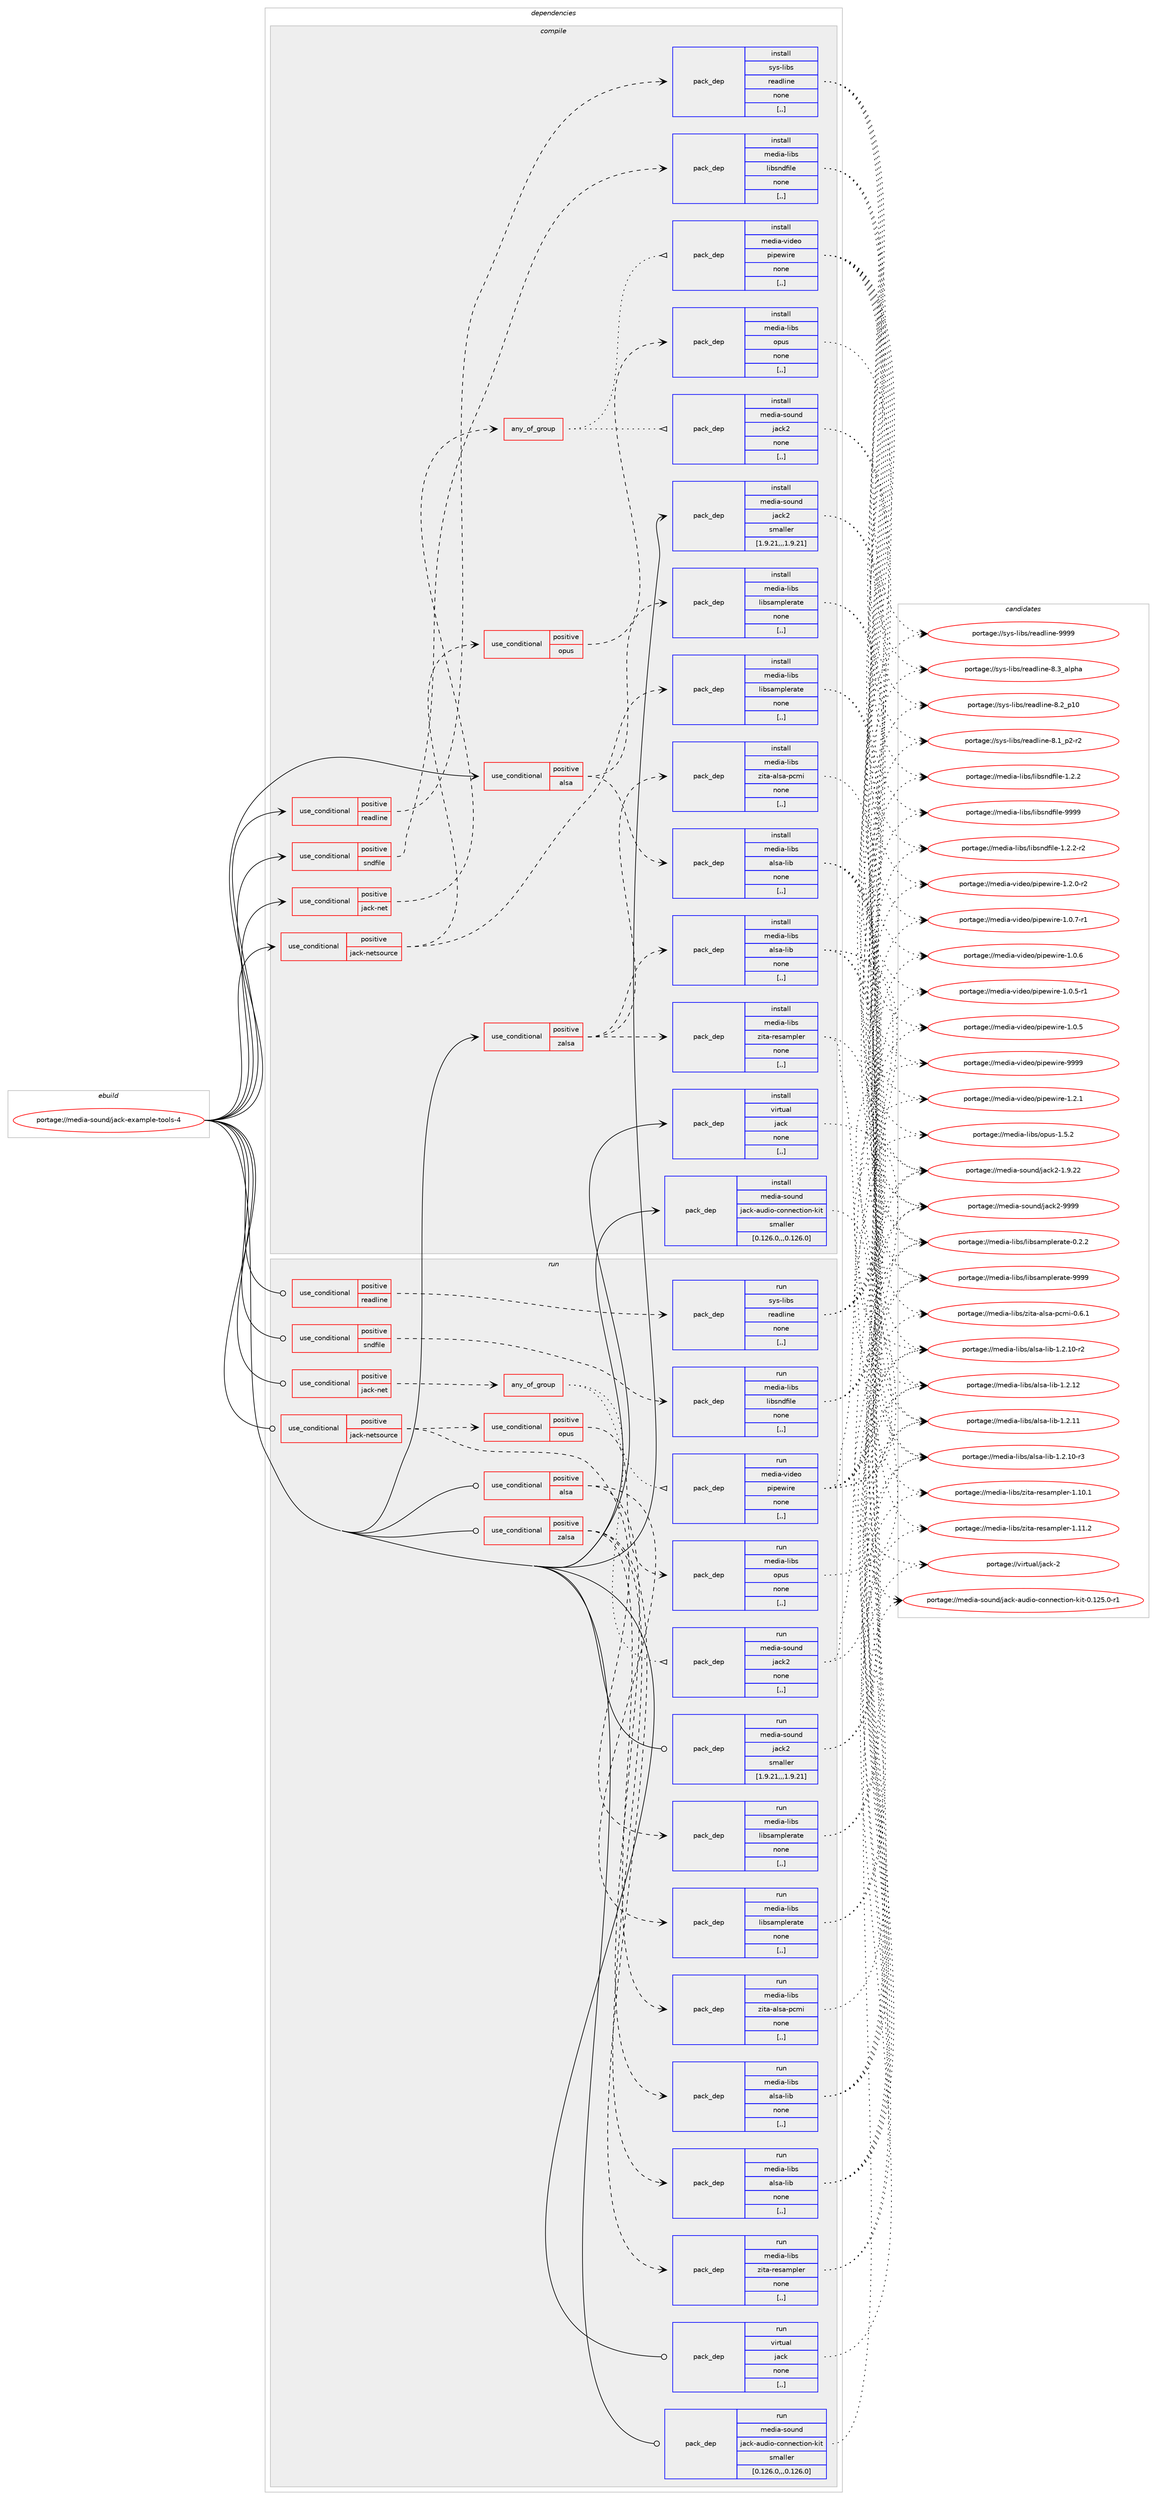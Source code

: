 digraph prolog {

# *************
# Graph options
# *************

newrank=true;
concentrate=true;
compound=true;
graph [rankdir=LR,fontname=Helvetica,fontsize=10,ranksep=1.5];#, ranksep=2.5, nodesep=0.2];
edge  [arrowhead=vee];
node  [fontname=Helvetica,fontsize=10];

# **********
# The ebuild
# **********

subgraph cluster_leftcol {
color=gray;
label=<<i>ebuild</i>>;
id [label="portage://media-sound/jack-example-tools-4", color=red, width=4, href="../media-sound/jack-example-tools-4.svg"];
}

# ****************
# The dependencies
# ****************

subgraph cluster_midcol {
color=gray;
label=<<i>dependencies</i>>;
subgraph cluster_compile {
fillcolor="#eeeeee";
style=filled;
label=<<i>compile</i>>;
subgraph cond79802 {
dependency315389 [label=<<TABLE BORDER="0" CELLBORDER="1" CELLSPACING="0" CELLPADDING="4"><TR><TD ROWSPAN="3" CELLPADDING="10">use_conditional</TD></TR><TR><TD>positive</TD></TR><TR><TD>alsa</TD></TR></TABLE>>, shape=none, color=red];
subgraph pack233146 {
dependency315390 [label=<<TABLE BORDER="0" CELLBORDER="1" CELLSPACING="0" CELLPADDING="4" WIDTH="220"><TR><TD ROWSPAN="6" CELLPADDING="30">pack_dep</TD></TR><TR><TD WIDTH="110">install</TD></TR><TR><TD>media-libs</TD></TR><TR><TD>alsa-lib</TD></TR><TR><TD>none</TD></TR><TR><TD>[,,]</TD></TR></TABLE>>, shape=none, color=blue];
}
dependency315389:e -> dependency315390:w [weight=20,style="dashed",arrowhead="vee"];
subgraph pack233147 {
dependency315391 [label=<<TABLE BORDER="0" CELLBORDER="1" CELLSPACING="0" CELLPADDING="4" WIDTH="220"><TR><TD ROWSPAN="6" CELLPADDING="30">pack_dep</TD></TR><TR><TD WIDTH="110">install</TD></TR><TR><TD>media-libs</TD></TR><TR><TD>libsamplerate</TD></TR><TR><TD>none</TD></TR><TR><TD>[,,]</TD></TR></TABLE>>, shape=none, color=blue];
}
dependency315389:e -> dependency315391:w [weight=20,style="dashed",arrowhead="vee"];
}
id:e -> dependency315389:w [weight=20,style="solid",arrowhead="vee"];
subgraph cond79803 {
dependency315392 [label=<<TABLE BORDER="0" CELLBORDER="1" CELLSPACING="0" CELLPADDING="4"><TR><TD ROWSPAN="3" CELLPADDING="10">use_conditional</TD></TR><TR><TD>positive</TD></TR><TR><TD>jack-net</TD></TR></TABLE>>, shape=none, color=red];
subgraph any2269 {
dependency315393 [label=<<TABLE BORDER="0" CELLBORDER="1" CELLSPACING="0" CELLPADDING="4"><TR><TD CELLPADDING="10">any_of_group</TD></TR></TABLE>>, shape=none, color=red];subgraph pack233148 {
dependency315394 [label=<<TABLE BORDER="0" CELLBORDER="1" CELLSPACING="0" CELLPADDING="4" WIDTH="220"><TR><TD ROWSPAN="6" CELLPADDING="30">pack_dep</TD></TR><TR><TD WIDTH="110">install</TD></TR><TR><TD>media-sound</TD></TR><TR><TD>jack2</TD></TR><TR><TD>none</TD></TR><TR><TD>[,,]</TD></TR></TABLE>>, shape=none, color=blue];
}
dependency315393:e -> dependency315394:w [weight=20,style="dotted",arrowhead="oinv"];
subgraph pack233149 {
dependency315395 [label=<<TABLE BORDER="0" CELLBORDER="1" CELLSPACING="0" CELLPADDING="4" WIDTH="220"><TR><TD ROWSPAN="6" CELLPADDING="30">pack_dep</TD></TR><TR><TD WIDTH="110">install</TD></TR><TR><TD>media-video</TD></TR><TR><TD>pipewire</TD></TR><TR><TD>none</TD></TR><TR><TD>[,,]</TD></TR></TABLE>>, shape=none, color=blue];
}
dependency315393:e -> dependency315395:w [weight=20,style="dotted",arrowhead="oinv"];
}
dependency315392:e -> dependency315393:w [weight=20,style="dashed",arrowhead="vee"];
}
id:e -> dependency315392:w [weight=20,style="solid",arrowhead="vee"];
subgraph cond79804 {
dependency315396 [label=<<TABLE BORDER="0" CELLBORDER="1" CELLSPACING="0" CELLPADDING="4"><TR><TD ROWSPAN="3" CELLPADDING="10">use_conditional</TD></TR><TR><TD>positive</TD></TR><TR><TD>jack-netsource</TD></TR></TABLE>>, shape=none, color=red];
subgraph pack233150 {
dependency315397 [label=<<TABLE BORDER="0" CELLBORDER="1" CELLSPACING="0" CELLPADDING="4" WIDTH="220"><TR><TD ROWSPAN="6" CELLPADDING="30">pack_dep</TD></TR><TR><TD WIDTH="110">install</TD></TR><TR><TD>media-libs</TD></TR><TR><TD>libsamplerate</TD></TR><TR><TD>none</TD></TR><TR><TD>[,,]</TD></TR></TABLE>>, shape=none, color=blue];
}
dependency315396:e -> dependency315397:w [weight=20,style="dashed",arrowhead="vee"];
subgraph cond79805 {
dependency315398 [label=<<TABLE BORDER="0" CELLBORDER="1" CELLSPACING="0" CELLPADDING="4"><TR><TD ROWSPAN="3" CELLPADDING="10">use_conditional</TD></TR><TR><TD>positive</TD></TR><TR><TD>opus</TD></TR></TABLE>>, shape=none, color=red];
subgraph pack233151 {
dependency315399 [label=<<TABLE BORDER="0" CELLBORDER="1" CELLSPACING="0" CELLPADDING="4" WIDTH="220"><TR><TD ROWSPAN="6" CELLPADDING="30">pack_dep</TD></TR><TR><TD WIDTH="110">install</TD></TR><TR><TD>media-libs</TD></TR><TR><TD>opus</TD></TR><TR><TD>none</TD></TR><TR><TD>[,,]</TD></TR></TABLE>>, shape=none, color=blue];
}
dependency315398:e -> dependency315399:w [weight=20,style="dashed",arrowhead="vee"];
}
dependency315396:e -> dependency315398:w [weight=20,style="dashed",arrowhead="vee"];
}
id:e -> dependency315396:w [weight=20,style="solid",arrowhead="vee"];
subgraph cond79806 {
dependency315400 [label=<<TABLE BORDER="0" CELLBORDER="1" CELLSPACING="0" CELLPADDING="4"><TR><TD ROWSPAN="3" CELLPADDING="10">use_conditional</TD></TR><TR><TD>positive</TD></TR><TR><TD>readline</TD></TR></TABLE>>, shape=none, color=red];
subgraph pack233152 {
dependency315401 [label=<<TABLE BORDER="0" CELLBORDER="1" CELLSPACING="0" CELLPADDING="4" WIDTH="220"><TR><TD ROWSPAN="6" CELLPADDING="30">pack_dep</TD></TR><TR><TD WIDTH="110">install</TD></TR><TR><TD>sys-libs</TD></TR><TR><TD>readline</TD></TR><TR><TD>none</TD></TR><TR><TD>[,,]</TD></TR></TABLE>>, shape=none, color=blue];
}
dependency315400:e -> dependency315401:w [weight=20,style="dashed",arrowhead="vee"];
}
id:e -> dependency315400:w [weight=20,style="solid",arrowhead="vee"];
subgraph cond79807 {
dependency315402 [label=<<TABLE BORDER="0" CELLBORDER="1" CELLSPACING="0" CELLPADDING="4"><TR><TD ROWSPAN="3" CELLPADDING="10">use_conditional</TD></TR><TR><TD>positive</TD></TR><TR><TD>sndfile</TD></TR></TABLE>>, shape=none, color=red];
subgraph pack233153 {
dependency315403 [label=<<TABLE BORDER="0" CELLBORDER="1" CELLSPACING="0" CELLPADDING="4" WIDTH="220"><TR><TD ROWSPAN="6" CELLPADDING="30">pack_dep</TD></TR><TR><TD WIDTH="110">install</TD></TR><TR><TD>media-libs</TD></TR><TR><TD>libsndfile</TD></TR><TR><TD>none</TD></TR><TR><TD>[,,]</TD></TR></TABLE>>, shape=none, color=blue];
}
dependency315402:e -> dependency315403:w [weight=20,style="dashed",arrowhead="vee"];
}
id:e -> dependency315402:w [weight=20,style="solid",arrowhead="vee"];
subgraph cond79808 {
dependency315404 [label=<<TABLE BORDER="0" CELLBORDER="1" CELLSPACING="0" CELLPADDING="4"><TR><TD ROWSPAN="3" CELLPADDING="10">use_conditional</TD></TR><TR><TD>positive</TD></TR><TR><TD>zalsa</TD></TR></TABLE>>, shape=none, color=red];
subgraph pack233154 {
dependency315405 [label=<<TABLE BORDER="0" CELLBORDER="1" CELLSPACING="0" CELLPADDING="4" WIDTH="220"><TR><TD ROWSPAN="6" CELLPADDING="30">pack_dep</TD></TR><TR><TD WIDTH="110">install</TD></TR><TR><TD>media-libs</TD></TR><TR><TD>alsa-lib</TD></TR><TR><TD>none</TD></TR><TR><TD>[,,]</TD></TR></TABLE>>, shape=none, color=blue];
}
dependency315404:e -> dependency315405:w [weight=20,style="dashed",arrowhead="vee"];
subgraph pack233155 {
dependency315406 [label=<<TABLE BORDER="0" CELLBORDER="1" CELLSPACING="0" CELLPADDING="4" WIDTH="220"><TR><TD ROWSPAN="6" CELLPADDING="30">pack_dep</TD></TR><TR><TD WIDTH="110">install</TD></TR><TR><TD>media-libs</TD></TR><TR><TD>zita-alsa-pcmi</TD></TR><TR><TD>none</TD></TR><TR><TD>[,,]</TD></TR></TABLE>>, shape=none, color=blue];
}
dependency315404:e -> dependency315406:w [weight=20,style="dashed",arrowhead="vee"];
subgraph pack233156 {
dependency315407 [label=<<TABLE BORDER="0" CELLBORDER="1" CELLSPACING="0" CELLPADDING="4" WIDTH="220"><TR><TD ROWSPAN="6" CELLPADDING="30">pack_dep</TD></TR><TR><TD WIDTH="110">install</TD></TR><TR><TD>media-libs</TD></TR><TR><TD>zita-resampler</TD></TR><TR><TD>none</TD></TR><TR><TD>[,,]</TD></TR></TABLE>>, shape=none, color=blue];
}
dependency315404:e -> dependency315407:w [weight=20,style="dashed",arrowhead="vee"];
}
id:e -> dependency315404:w [weight=20,style="solid",arrowhead="vee"];
subgraph pack233157 {
dependency315408 [label=<<TABLE BORDER="0" CELLBORDER="1" CELLSPACING="0" CELLPADDING="4" WIDTH="220"><TR><TD ROWSPAN="6" CELLPADDING="30">pack_dep</TD></TR><TR><TD WIDTH="110">install</TD></TR><TR><TD>virtual</TD></TR><TR><TD>jack</TD></TR><TR><TD>none</TD></TR><TR><TD>[,,]</TD></TR></TABLE>>, shape=none, color=blue];
}
id:e -> dependency315408:w [weight=20,style="solid",arrowhead="vee"];
subgraph pack233158 {
dependency315409 [label=<<TABLE BORDER="0" CELLBORDER="1" CELLSPACING="0" CELLPADDING="4" WIDTH="220"><TR><TD ROWSPAN="6" CELLPADDING="30">pack_dep</TD></TR><TR><TD WIDTH="110">install</TD></TR><TR><TD>media-sound</TD></TR><TR><TD>jack-audio-connection-kit</TD></TR><TR><TD>smaller</TD></TR><TR><TD>[0.126.0,,,0.126.0]</TD></TR></TABLE>>, shape=none, color=blue];
}
id:e -> dependency315409:w [weight=20,style="solid",arrowhead="vee"];
subgraph pack233159 {
dependency315410 [label=<<TABLE BORDER="0" CELLBORDER="1" CELLSPACING="0" CELLPADDING="4" WIDTH="220"><TR><TD ROWSPAN="6" CELLPADDING="30">pack_dep</TD></TR><TR><TD WIDTH="110">install</TD></TR><TR><TD>media-sound</TD></TR><TR><TD>jack2</TD></TR><TR><TD>smaller</TD></TR><TR><TD>[1.9.21,,,1.9.21]</TD></TR></TABLE>>, shape=none, color=blue];
}
id:e -> dependency315410:w [weight=20,style="solid",arrowhead="vee"];
}
subgraph cluster_compileandrun {
fillcolor="#eeeeee";
style=filled;
label=<<i>compile and run</i>>;
}
subgraph cluster_run {
fillcolor="#eeeeee";
style=filled;
label=<<i>run</i>>;
subgraph cond79809 {
dependency315411 [label=<<TABLE BORDER="0" CELLBORDER="1" CELLSPACING="0" CELLPADDING="4"><TR><TD ROWSPAN="3" CELLPADDING="10">use_conditional</TD></TR><TR><TD>positive</TD></TR><TR><TD>alsa</TD></TR></TABLE>>, shape=none, color=red];
subgraph pack233160 {
dependency315412 [label=<<TABLE BORDER="0" CELLBORDER="1" CELLSPACING="0" CELLPADDING="4" WIDTH="220"><TR><TD ROWSPAN="6" CELLPADDING="30">pack_dep</TD></TR><TR><TD WIDTH="110">run</TD></TR><TR><TD>media-libs</TD></TR><TR><TD>alsa-lib</TD></TR><TR><TD>none</TD></TR><TR><TD>[,,]</TD></TR></TABLE>>, shape=none, color=blue];
}
dependency315411:e -> dependency315412:w [weight=20,style="dashed",arrowhead="vee"];
subgraph pack233161 {
dependency315413 [label=<<TABLE BORDER="0" CELLBORDER="1" CELLSPACING="0" CELLPADDING="4" WIDTH="220"><TR><TD ROWSPAN="6" CELLPADDING="30">pack_dep</TD></TR><TR><TD WIDTH="110">run</TD></TR><TR><TD>media-libs</TD></TR><TR><TD>libsamplerate</TD></TR><TR><TD>none</TD></TR><TR><TD>[,,]</TD></TR></TABLE>>, shape=none, color=blue];
}
dependency315411:e -> dependency315413:w [weight=20,style="dashed",arrowhead="vee"];
}
id:e -> dependency315411:w [weight=20,style="solid",arrowhead="odot"];
subgraph cond79810 {
dependency315414 [label=<<TABLE BORDER="0" CELLBORDER="1" CELLSPACING="0" CELLPADDING="4"><TR><TD ROWSPAN="3" CELLPADDING="10">use_conditional</TD></TR><TR><TD>positive</TD></TR><TR><TD>jack-net</TD></TR></TABLE>>, shape=none, color=red];
subgraph any2270 {
dependency315415 [label=<<TABLE BORDER="0" CELLBORDER="1" CELLSPACING="0" CELLPADDING="4"><TR><TD CELLPADDING="10">any_of_group</TD></TR></TABLE>>, shape=none, color=red];subgraph pack233162 {
dependency315416 [label=<<TABLE BORDER="0" CELLBORDER="1" CELLSPACING="0" CELLPADDING="4" WIDTH="220"><TR><TD ROWSPAN="6" CELLPADDING="30">pack_dep</TD></TR><TR><TD WIDTH="110">run</TD></TR><TR><TD>media-sound</TD></TR><TR><TD>jack2</TD></TR><TR><TD>none</TD></TR><TR><TD>[,,]</TD></TR></TABLE>>, shape=none, color=blue];
}
dependency315415:e -> dependency315416:w [weight=20,style="dotted",arrowhead="oinv"];
subgraph pack233163 {
dependency315417 [label=<<TABLE BORDER="0" CELLBORDER="1" CELLSPACING="0" CELLPADDING="4" WIDTH="220"><TR><TD ROWSPAN="6" CELLPADDING="30">pack_dep</TD></TR><TR><TD WIDTH="110">run</TD></TR><TR><TD>media-video</TD></TR><TR><TD>pipewire</TD></TR><TR><TD>none</TD></TR><TR><TD>[,,]</TD></TR></TABLE>>, shape=none, color=blue];
}
dependency315415:e -> dependency315417:w [weight=20,style="dotted",arrowhead="oinv"];
}
dependency315414:e -> dependency315415:w [weight=20,style="dashed",arrowhead="vee"];
}
id:e -> dependency315414:w [weight=20,style="solid",arrowhead="odot"];
subgraph cond79811 {
dependency315418 [label=<<TABLE BORDER="0" CELLBORDER="1" CELLSPACING="0" CELLPADDING="4"><TR><TD ROWSPAN="3" CELLPADDING="10">use_conditional</TD></TR><TR><TD>positive</TD></TR><TR><TD>jack-netsource</TD></TR></TABLE>>, shape=none, color=red];
subgraph pack233164 {
dependency315419 [label=<<TABLE BORDER="0" CELLBORDER="1" CELLSPACING="0" CELLPADDING="4" WIDTH="220"><TR><TD ROWSPAN="6" CELLPADDING="30">pack_dep</TD></TR><TR><TD WIDTH="110">run</TD></TR><TR><TD>media-libs</TD></TR><TR><TD>libsamplerate</TD></TR><TR><TD>none</TD></TR><TR><TD>[,,]</TD></TR></TABLE>>, shape=none, color=blue];
}
dependency315418:e -> dependency315419:w [weight=20,style="dashed",arrowhead="vee"];
subgraph cond79812 {
dependency315420 [label=<<TABLE BORDER="0" CELLBORDER="1" CELLSPACING="0" CELLPADDING="4"><TR><TD ROWSPAN="3" CELLPADDING="10">use_conditional</TD></TR><TR><TD>positive</TD></TR><TR><TD>opus</TD></TR></TABLE>>, shape=none, color=red];
subgraph pack233165 {
dependency315421 [label=<<TABLE BORDER="0" CELLBORDER="1" CELLSPACING="0" CELLPADDING="4" WIDTH="220"><TR><TD ROWSPAN="6" CELLPADDING="30">pack_dep</TD></TR><TR><TD WIDTH="110">run</TD></TR><TR><TD>media-libs</TD></TR><TR><TD>opus</TD></TR><TR><TD>none</TD></TR><TR><TD>[,,]</TD></TR></TABLE>>, shape=none, color=blue];
}
dependency315420:e -> dependency315421:w [weight=20,style="dashed",arrowhead="vee"];
}
dependency315418:e -> dependency315420:w [weight=20,style="dashed",arrowhead="vee"];
}
id:e -> dependency315418:w [weight=20,style="solid",arrowhead="odot"];
subgraph cond79813 {
dependency315422 [label=<<TABLE BORDER="0" CELLBORDER="1" CELLSPACING="0" CELLPADDING="4"><TR><TD ROWSPAN="3" CELLPADDING="10">use_conditional</TD></TR><TR><TD>positive</TD></TR><TR><TD>readline</TD></TR></TABLE>>, shape=none, color=red];
subgraph pack233166 {
dependency315423 [label=<<TABLE BORDER="0" CELLBORDER="1" CELLSPACING="0" CELLPADDING="4" WIDTH="220"><TR><TD ROWSPAN="6" CELLPADDING="30">pack_dep</TD></TR><TR><TD WIDTH="110">run</TD></TR><TR><TD>sys-libs</TD></TR><TR><TD>readline</TD></TR><TR><TD>none</TD></TR><TR><TD>[,,]</TD></TR></TABLE>>, shape=none, color=blue];
}
dependency315422:e -> dependency315423:w [weight=20,style="dashed",arrowhead="vee"];
}
id:e -> dependency315422:w [weight=20,style="solid",arrowhead="odot"];
subgraph cond79814 {
dependency315424 [label=<<TABLE BORDER="0" CELLBORDER="1" CELLSPACING="0" CELLPADDING="4"><TR><TD ROWSPAN="3" CELLPADDING="10">use_conditional</TD></TR><TR><TD>positive</TD></TR><TR><TD>sndfile</TD></TR></TABLE>>, shape=none, color=red];
subgraph pack233167 {
dependency315425 [label=<<TABLE BORDER="0" CELLBORDER="1" CELLSPACING="0" CELLPADDING="4" WIDTH="220"><TR><TD ROWSPAN="6" CELLPADDING="30">pack_dep</TD></TR><TR><TD WIDTH="110">run</TD></TR><TR><TD>media-libs</TD></TR><TR><TD>libsndfile</TD></TR><TR><TD>none</TD></TR><TR><TD>[,,]</TD></TR></TABLE>>, shape=none, color=blue];
}
dependency315424:e -> dependency315425:w [weight=20,style="dashed",arrowhead="vee"];
}
id:e -> dependency315424:w [weight=20,style="solid",arrowhead="odot"];
subgraph cond79815 {
dependency315426 [label=<<TABLE BORDER="0" CELLBORDER="1" CELLSPACING="0" CELLPADDING="4"><TR><TD ROWSPAN="3" CELLPADDING="10">use_conditional</TD></TR><TR><TD>positive</TD></TR><TR><TD>zalsa</TD></TR></TABLE>>, shape=none, color=red];
subgraph pack233168 {
dependency315427 [label=<<TABLE BORDER="0" CELLBORDER="1" CELLSPACING="0" CELLPADDING="4" WIDTH="220"><TR><TD ROWSPAN="6" CELLPADDING="30">pack_dep</TD></TR><TR><TD WIDTH="110">run</TD></TR><TR><TD>media-libs</TD></TR><TR><TD>alsa-lib</TD></TR><TR><TD>none</TD></TR><TR><TD>[,,]</TD></TR></TABLE>>, shape=none, color=blue];
}
dependency315426:e -> dependency315427:w [weight=20,style="dashed",arrowhead="vee"];
subgraph pack233169 {
dependency315428 [label=<<TABLE BORDER="0" CELLBORDER="1" CELLSPACING="0" CELLPADDING="4" WIDTH="220"><TR><TD ROWSPAN="6" CELLPADDING="30">pack_dep</TD></TR><TR><TD WIDTH="110">run</TD></TR><TR><TD>media-libs</TD></TR><TR><TD>zita-alsa-pcmi</TD></TR><TR><TD>none</TD></TR><TR><TD>[,,]</TD></TR></TABLE>>, shape=none, color=blue];
}
dependency315426:e -> dependency315428:w [weight=20,style="dashed",arrowhead="vee"];
subgraph pack233170 {
dependency315429 [label=<<TABLE BORDER="0" CELLBORDER="1" CELLSPACING="0" CELLPADDING="4" WIDTH="220"><TR><TD ROWSPAN="6" CELLPADDING="30">pack_dep</TD></TR><TR><TD WIDTH="110">run</TD></TR><TR><TD>media-libs</TD></TR><TR><TD>zita-resampler</TD></TR><TR><TD>none</TD></TR><TR><TD>[,,]</TD></TR></TABLE>>, shape=none, color=blue];
}
dependency315426:e -> dependency315429:w [weight=20,style="dashed",arrowhead="vee"];
}
id:e -> dependency315426:w [weight=20,style="solid",arrowhead="odot"];
subgraph pack233171 {
dependency315430 [label=<<TABLE BORDER="0" CELLBORDER="1" CELLSPACING="0" CELLPADDING="4" WIDTH="220"><TR><TD ROWSPAN="6" CELLPADDING="30">pack_dep</TD></TR><TR><TD WIDTH="110">run</TD></TR><TR><TD>virtual</TD></TR><TR><TD>jack</TD></TR><TR><TD>none</TD></TR><TR><TD>[,,]</TD></TR></TABLE>>, shape=none, color=blue];
}
id:e -> dependency315430:w [weight=20,style="solid",arrowhead="odot"];
subgraph pack233172 {
dependency315431 [label=<<TABLE BORDER="0" CELLBORDER="1" CELLSPACING="0" CELLPADDING="4" WIDTH="220"><TR><TD ROWSPAN="6" CELLPADDING="30">pack_dep</TD></TR><TR><TD WIDTH="110">run</TD></TR><TR><TD>media-sound</TD></TR><TR><TD>jack-audio-connection-kit</TD></TR><TR><TD>smaller</TD></TR><TR><TD>[0.126.0,,,0.126.0]</TD></TR></TABLE>>, shape=none, color=blue];
}
id:e -> dependency315431:w [weight=20,style="solid",arrowhead="odot"];
subgraph pack233173 {
dependency315432 [label=<<TABLE BORDER="0" CELLBORDER="1" CELLSPACING="0" CELLPADDING="4" WIDTH="220"><TR><TD ROWSPAN="6" CELLPADDING="30">pack_dep</TD></TR><TR><TD WIDTH="110">run</TD></TR><TR><TD>media-sound</TD></TR><TR><TD>jack2</TD></TR><TR><TD>smaller</TD></TR><TR><TD>[1.9.21,,,1.9.21]</TD></TR></TABLE>>, shape=none, color=blue];
}
id:e -> dependency315432:w [weight=20,style="solid",arrowhead="odot"];
}
}

# **************
# The candidates
# **************

subgraph cluster_choices {
rank=same;
color=gray;
label=<<i>candidates</i>>;

subgraph choice233146 {
color=black;
nodesep=1;
choice109101100105974510810598115479710811597451081059845494650464950 [label="portage://media-libs/alsa-lib-1.2.12", color=red, width=4,href="../media-libs/alsa-lib-1.2.12.svg"];
choice109101100105974510810598115479710811597451081059845494650464949 [label="portage://media-libs/alsa-lib-1.2.11", color=red, width=4,href="../media-libs/alsa-lib-1.2.11.svg"];
choice1091011001059745108105981154797108115974510810598454946504649484511451 [label="portage://media-libs/alsa-lib-1.2.10-r3", color=red, width=4,href="../media-libs/alsa-lib-1.2.10-r3.svg"];
choice1091011001059745108105981154797108115974510810598454946504649484511450 [label="portage://media-libs/alsa-lib-1.2.10-r2", color=red, width=4,href="../media-libs/alsa-lib-1.2.10-r2.svg"];
dependency315390:e -> choice109101100105974510810598115479710811597451081059845494650464950:w [style=dotted,weight="100"];
dependency315390:e -> choice109101100105974510810598115479710811597451081059845494650464949:w [style=dotted,weight="100"];
dependency315390:e -> choice1091011001059745108105981154797108115974510810598454946504649484511451:w [style=dotted,weight="100"];
dependency315390:e -> choice1091011001059745108105981154797108115974510810598454946504649484511450:w [style=dotted,weight="100"];
}
subgraph choice233147 {
color=black;
nodesep=1;
choice109101100105974510810598115471081059811597109112108101114971161014557575757 [label="portage://media-libs/libsamplerate-9999", color=red, width=4,href="../media-libs/libsamplerate-9999.svg"];
choice10910110010597451081059811547108105981159710911210810111497116101454846504650 [label="portage://media-libs/libsamplerate-0.2.2", color=red, width=4,href="../media-libs/libsamplerate-0.2.2.svg"];
dependency315391:e -> choice109101100105974510810598115471081059811597109112108101114971161014557575757:w [style=dotted,weight="100"];
dependency315391:e -> choice10910110010597451081059811547108105981159710911210810111497116101454846504650:w [style=dotted,weight="100"];
}
subgraph choice233148 {
color=black;
nodesep=1;
choice1091011001059745115111117110100471069799107504557575757 [label="portage://media-sound/jack2-9999", color=red, width=4,href="../media-sound/jack2-9999.svg"];
choice10910110010597451151111171101004710697991075045494657465050 [label="portage://media-sound/jack2-1.9.22", color=red, width=4,href="../media-sound/jack2-1.9.22.svg"];
dependency315394:e -> choice1091011001059745115111117110100471069799107504557575757:w [style=dotted,weight="100"];
dependency315394:e -> choice10910110010597451151111171101004710697991075045494657465050:w [style=dotted,weight="100"];
}
subgraph choice233149 {
color=black;
nodesep=1;
choice1091011001059745118105100101111471121051121011191051141014557575757 [label="portage://media-video/pipewire-9999", color=red, width=4,href="../media-video/pipewire-9999.svg"];
choice109101100105974511810510010111147112105112101119105114101454946504649 [label="portage://media-video/pipewire-1.2.1", color=red, width=4,href="../media-video/pipewire-1.2.1.svg"];
choice1091011001059745118105100101111471121051121011191051141014549465046484511450 [label="portage://media-video/pipewire-1.2.0-r2", color=red, width=4,href="../media-video/pipewire-1.2.0-r2.svg"];
choice1091011001059745118105100101111471121051121011191051141014549464846554511449 [label="portage://media-video/pipewire-1.0.7-r1", color=red, width=4,href="../media-video/pipewire-1.0.7-r1.svg"];
choice109101100105974511810510010111147112105112101119105114101454946484654 [label="portage://media-video/pipewire-1.0.6", color=red, width=4,href="../media-video/pipewire-1.0.6.svg"];
choice1091011001059745118105100101111471121051121011191051141014549464846534511449 [label="portage://media-video/pipewire-1.0.5-r1", color=red, width=4,href="../media-video/pipewire-1.0.5-r1.svg"];
choice109101100105974511810510010111147112105112101119105114101454946484653 [label="portage://media-video/pipewire-1.0.5", color=red, width=4,href="../media-video/pipewire-1.0.5.svg"];
dependency315395:e -> choice1091011001059745118105100101111471121051121011191051141014557575757:w [style=dotted,weight="100"];
dependency315395:e -> choice109101100105974511810510010111147112105112101119105114101454946504649:w [style=dotted,weight="100"];
dependency315395:e -> choice1091011001059745118105100101111471121051121011191051141014549465046484511450:w [style=dotted,weight="100"];
dependency315395:e -> choice1091011001059745118105100101111471121051121011191051141014549464846554511449:w [style=dotted,weight="100"];
dependency315395:e -> choice109101100105974511810510010111147112105112101119105114101454946484654:w [style=dotted,weight="100"];
dependency315395:e -> choice1091011001059745118105100101111471121051121011191051141014549464846534511449:w [style=dotted,weight="100"];
dependency315395:e -> choice109101100105974511810510010111147112105112101119105114101454946484653:w [style=dotted,weight="100"];
}
subgraph choice233150 {
color=black;
nodesep=1;
choice109101100105974510810598115471081059811597109112108101114971161014557575757 [label="portage://media-libs/libsamplerate-9999", color=red, width=4,href="../media-libs/libsamplerate-9999.svg"];
choice10910110010597451081059811547108105981159710911210810111497116101454846504650 [label="portage://media-libs/libsamplerate-0.2.2", color=red, width=4,href="../media-libs/libsamplerate-0.2.2.svg"];
dependency315397:e -> choice109101100105974510810598115471081059811597109112108101114971161014557575757:w [style=dotted,weight="100"];
dependency315397:e -> choice10910110010597451081059811547108105981159710911210810111497116101454846504650:w [style=dotted,weight="100"];
}
subgraph choice233151 {
color=black;
nodesep=1;
choice10910110010597451081059811547111112117115454946534650 [label="portage://media-libs/opus-1.5.2", color=red, width=4,href="../media-libs/opus-1.5.2.svg"];
dependency315399:e -> choice10910110010597451081059811547111112117115454946534650:w [style=dotted,weight="100"];
}
subgraph choice233152 {
color=black;
nodesep=1;
choice115121115451081059811547114101971001081051101014557575757 [label="portage://sys-libs/readline-9999", color=red, width=4,href="../sys-libs/readline-9999.svg"];
choice1151211154510810598115471141019710010810511010145564651959710811210497 [label="portage://sys-libs/readline-8.3_alpha", color=red, width=4,href="../sys-libs/readline-8.3_alpha.svg"];
choice1151211154510810598115471141019710010810511010145564650951124948 [label="portage://sys-libs/readline-8.2_p10", color=red, width=4,href="../sys-libs/readline-8.2_p10.svg"];
choice115121115451081059811547114101971001081051101014556464995112504511450 [label="portage://sys-libs/readline-8.1_p2-r2", color=red, width=4,href="../sys-libs/readline-8.1_p2-r2.svg"];
dependency315401:e -> choice115121115451081059811547114101971001081051101014557575757:w [style=dotted,weight="100"];
dependency315401:e -> choice1151211154510810598115471141019710010810511010145564651959710811210497:w [style=dotted,weight="100"];
dependency315401:e -> choice1151211154510810598115471141019710010810511010145564650951124948:w [style=dotted,weight="100"];
dependency315401:e -> choice115121115451081059811547114101971001081051101014556464995112504511450:w [style=dotted,weight="100"];
}
subgraph choice233153 {
color=black;
nodesep=1;
choice10910110010597451081059811547108105981151101001021051081014557575757 [label="portage://media-libs/libsndfile-9999", color=red, width=4,href="../media-libs/libsndfile-9999.svg"];
choice10910110010597451081059811547108105981151101001021051081014549465046504511450 [label="portage://media-libs/libsndfile-1.2.2-r2", color=red, width=4,href="../media-libs/libsndfile-1.2.2-r2.svg"];
choice1091011001059745108105981154710810598115110100102105108101454946504650 [label="portage://media-libs/libsndfile-1.2.2", color=red, width=4,href="../media-libs/libsndfile-1.2.2.svg"];
dependency315403:e -> choice10910110010597451081059811547108105981151101001021051081014557575757:w [style=dotted,weight="100"];
dependency315403:e -> choice10910110010597451081059811547108105981151101001021051081014549465046504511450:w [style=dotted,weight="100"];
dependency315403:e -> choice1091011001059745108105981154710810598115110100102105108101454946504650:w [style=dotted,weight="100"];
}
subgraph choice233154 {
color=black;
nodesep=1;
choice109101100105974510810598115479710811597451081059845494650464950 [label="portage://media-libs/alsa-lib-1.2.12", color=red, width=4,href="../media-libs/alsa-lib-1.2.12.svg"];
choice109101100105974510810598115479710811597451081059845494650464949 [label="portage://media-libs/alsa-lib-1.2.11", color=red, width=4,href="../media-libs/alsa-lib-1.2.11.svg"];
choice1091011001059745108105981154797108115974510810598454946504649484511451 [label="portage://media-libs/alsa-lib-1.2.10-r3", color=red, width=4,href="../media-libs/alsa-lib-1.2.10-r3.svg"];
choice1091011001059745108105981154797108115974510810598454946504649484511450 [label="portage://media-libs/alsa-lib-1.2.10-r2", color=red, width=4,href="../media-libs/alsa-lib-1.2.10-r2.svg"];
dependency315405:e -> choice109101100105974510810598115479710811597451081059845494650464950:w [style=dotted,weight="100"];
dependency315405:e -> choice109101100105974510810598115479710811597451081059845494650464949:w [style=dotted,weight="100"];
dependency315405:e -> choice1091011001059745108105981154797108115974510810598454946504649484511451:w [style=dotted,weight="100"];
dependency315405:e -> choice1091011001059745108105981154797108115974510810598454946504649484511450:w [style=dotted,weight="100"];
}
subgraph choice233155 {
color=black;
nodesep=1;
choice10910110010597451081059811547122105116974597108115974511299109105454846544649 [label="portage://media-libs/zita-alsa-pcmi-0.6.1", color=red, width=4,href="../media-libs/zita-alsa-pcmi-0.6.1.svg"];
dependency315406:e -> choice10910110010597451081059811547122105116974597108115974511299109105454846544649:w [style=dotted,weight="100"];
}
subgraph choice233156 {
color=black;
nodesep=1;
choice1091011001059745108105981154712210511697451141011159710911210810111445494649494650 [label="portage://media-libs/zita-resampler-1.11.2", color=red, width=4,href="../media-libs/zita-resampler-1.11.2.svg"];
choice1091011001059745108105981154712210511697451141011159710911210810111445494649484649 [label="portage://media-libs/zita-resampler-1.10.1", color=red, width=4,href="../media-libs/zita-resampler-1.10.1.svg"];
dependency315407:e -> choice1091011001059745108105981154712210511697451141011159710911210810111445494649494650:w [style=dotted,weight="100"];
dependency315407:e -> choice1091011001059745108105981154712210511697451141011159710911210810111445494649484649:w [style=dotted,weight="100"];
}
subgraph choice233157 {
color=black;
nodesep=1;
choice118105114116117971084710697991074550 [label="portage://virtual/jack-2", color=red, width=4,href="../virtual/jack-2.svg"];
dependency315408:e -> choice118105114116117971084710697991074550:w [style=dotted,weight="100"];
}
subgraph choice233158 {
color=black;
nodesep=1;
choice109101100105974511511111711010047106979910745971171001051114599111110110101991161051111104510710511645484649505346484511449 [label="portage://media-sound/jack-audio-connection-kit-0.125.0-r1", color=red, width=4,href="../media-sound/jack-audio-connection-kit-0.125.0-r1.svg"];
dependency315409:e -> choice109101100105974511511111711010047106979910745971171001051114599111110110101991161051111104510710511645484649505346484511449:w [style=dotted,weight="100"];
}
subgraph choice233159 {
color=black;
nodesep=1;
choice1091011001059745115111117110100471069799107504557575757 [label="portage://media-sound/jack2-9999", color=red, width=4,href="../media-sound/jack2-9999.svg"];
choice10910110010597451151111171101004710697991075045494657465050 [label="portage://media-sound/jack2-1.9.22", color=red, width=4,href="../media-sound/jack2-1.9.22.svg"];
dependency315410:e -> choice1091011001059745115111117110100471069799107504557575757:w [style=dotted,weight="100"];
dependency315410:e -> choice10910110010597451151111171101004710697991075045494657465050:w [style=dotted,weight="100"];
}
subgraph choice233160 {
color=black;
nodesep=1;
choice109101100105974510810598115479710811597451081059845494650464950 [label="portage://media-libs/alsa-lib-1.2.12", color=red, width=4,href="../media-libs/alsa-lib-1.2.12.svg"];
choice109101100105974510810598115479710811597451081059845494650464949 [label="portage://media-libs/alsa-lib-1.2.11", color=red, width=4,href="../media-libs/alsa-lib-1.2.11.svg"];
choice1091011001059745108105981154797108115974510810598454946504649484511451 [label="portage://media-libs/alsa-lib-1.2.10-r3", color=red, width=4,href="../media-libs/alsa-lib-1.2.10-r3.svg"];
choice1091011001059745108105981154797108115974510810598454946504649484511450 [label="portage://media-libs/alsa-lib-1.2.10-r2", color=red, width=4,href="../media-libs/alsa-lib-1.2.10-r2.svg"];
dependency315412:e -> choice109101100105974510810598115479710811597451081059845494650464950:w [style=dotted,weight="100"];
dependency315412:e -> choice109101100105974510810598115479710811597451081059845494650464949:w [style=dotted,weight="100"];
dependency315412:e -> choice1091011001059745108105981154797108115974510810598454946504649484511451:w [style=dotted,weight="100"];
dependency315412:e -> choice1091011001059745108105981154797108115974510810598454946504649484511450:w [style=dotted,weight="100"];
}
subgraph choice233161 {
color=black;
nodesep=1;
choice109101100105974510810598115471081059811597109112108101114971161014557575757 [label="portage://media-libs/libsamplerate-9999", color=red, width=4,href="../media-libs/libsamplerate-9999.svg"];
choice10910110010597451081059811547108105981159710911210810111497116101454846504650 [label="portage://media-libs/libsamplerate-0.2.2", color=red, width=4,href="../media-libs/libsamplerate-0.2.2.svg"];
dependency315413:e -> choice109101100105974510810598115471081059811597109112108101114971161014557575757:w [style=dotted,weight="100"];
dependency315413:e -> choice10910110010597451081059811547108105981159710911210810111497116101454846504650:w [style=dotted,weight="100"];
}
subgraph choice233162 {
color=black;
nodesep=1;
choice1091011001059745115111117110100471069799107504557575757 [label="portage://media-sound/jack2-9999", color=red, width=4,href="../media-sound/jack2-9999.svg"];
choice10910110010597451151111171101004710697991075045494657465050 [label="portage://media-sound/jack2-1.9.22", color=red, width=4,href="../media-sound/jack2-1.9.22.svg"];
dependency315416:e -> choice1091011001059745115111117110100471069799107504557575757:w [style=dotted,weight="100"];
dependency315416:e -> choice10910110010597451151111171101004710697991075045494657465050:w [style=dotted,weight="100"];
}
subgraph choice233163 {
color=black;
nodesep=1;
choice1091011001059745118105100101111471121051121011191051141014557575757 [label="portage://media-video/pipewire-9999", color=red, width=4,href="../media-video/pipewire-9999.svg"];
choice109101100105974511810510010111147112105112101119105114101454946504649 [label="portage://media-video/pipewire-1.2.1", color=red, width=4,href="../media-video/pipewire-1.2.1.svg"];
choice1091011001059745118105100101111471121051121011191051141014549465046484511450 [label="portage://media-video/pipewire-1.2.0-r2", color=red, width=4,href="../media-video/pipewire-1.2.0-r2.svg"];
choice1091011001059745118105100101111471121051121011191051141014549464846554511449 [label="portage://media-video/pipewire-1.0.7-r1", color=red, width=4,href="../media-video/pipewire-1.0.7-r1.svg"];
choice109101100105974511810510010111147112105112101119105114101454946484654 [label="portage://media-video/pipewire-1.0.6", color=red, width=4,href="../media-video/pipewire-1.0.6.svg"];
choice1091011001059745118105100101111471121051121011191051141014549464846534511449 [label="portage://media-video/pipewire-1.0.5-r1", color=red, width=4,href="../media-video/pipewire-1.0.5-r1.svg"];
choice109101100105974511810510010111147112105112101119105114101454946484653 [label="portage://media-video/pipewire-1.0.5", color=red, width=4,href="../media-video/pipewire-1.0.5.svg"];
dependency315417:e -> choice1091011001059745118105100101111471121051121011191051141014557575757:w [style=dotted,weight="100"];
dependency315417:e -> choice109101100105974511810510010111147112105112101119105114101454946504649:w [style=dotted,weight="100"];
dependency315417:e -> choice1091011001059745118105100101111471121051121011191051141014549465046484511450:w [style=dotted,weight="100"];
dependency315417:e -> choice1091011001059745118105100101111471121051121011191051141014549464846554511449:w [style=dotted,weight="100"];
dependency315417:e -> choice109101100105974511810510010111147112105112101119105114101454946484654:w [style=dotted,weight="100"];
dependency315417:e -> choice1091011001059745118105100101111471121051121011191051141014549464846534511449:w [style=dotted,weight="100"];
dependency315417:e -> choice109101100105974511810510010111147112105112101119105114101454946484653:w [style=dotted,weight="100"];
}
subgraph choice233164 {
color=black;
nodesep=1;
choice109101100105974510810598115471081059811597109112108101114971161014557575757 [label="portage://media-libs/libsamplerate-9999", color=red, width=4,href="../media-libs/libsamplerate-9999.svg"];
choice10910110010597451081059811547108105981159710911210810111497116101454846504650 [label="portage://media-libs/libsamplerate-0.2.2", color=red, width=4,href="../media-libs/libsamplerate-0.2.2.svg"];
dependency315419:e -> choice109101100105974510810598115471081059811597109112108101114971161014557575757:w [style=dotted,weight="100"];
dependency315419:e -> choice10910110010597451081059811547108105981159710911210810111497116101454846504650:w [style=dotted,weight="100"];
}
subgraph choice233165 {
color=black;
nodesep=1;
choice10910110010597451081059811547111112117115454946534650 [label="portage://media-libs/opus-1.5.2", color=red, width=4,href="../media-libs/opus-1.5.2.svg"];
dependency315421:e -> choice10910110010597451081059811547111112117115454946534650:w [style=dotted,weight="100"];
}
subgraph choice233166 {
color=black;
nodesep=1;
choice115121115451081059811547114101971001081051101014557575757 [label="portage://sys-libs/readline-9999", color=red, width=4,href="../sys-libs/readline-9999.svg"];
choice1151211154510810598115471141019710010810511010145564651959710811210497 [label="portage://sys-libs/readline-8.3_alpha", color=red, width=4,href="../sys-libs/readline-8.3_alpha.svg"];
choice1151211154510810598115471141019710010810511010145564650951124948 [label="portage://sys-libs/readline-8.2_p10", color=red, width=4,href="../sys-libs/readline-8.2_p10.svg"];
choice115121115451081059811547114101971001081051101014556464995112504511450 [label="portage://sys-libs/readline-8.1_p2-r2", color=red, width=4,href="../sys-libs/readline-8.1_p2-r2.svg"];
dependency315423:e -> choice115121115451081059811547114101971001081051101014557575757:w [style=dotted,weight="100"];
dependency315423:e -> choice1151211154510810598115471141019710010810511010145564651959710811210497:w [style=dotted,weight="100"];
dependency315423:e -> choice1151211154510810598115471141019710010810511010145564650951124948:w [style=dotted,weight="100"];
dependency315423:e -> choice115121115451081059811547114101971001081051101014556464995112504511450:w [style=dotted,weight="100"];
}
subgraph choice233167 {
color=black;
nodesep=1;
choice10910110010597451081059811547108105981151101001021051081014557575757 [label="portage://media-libs/libsndfile-9999", color=red, width=4,href="../media-libs/libsndfile-9999.svg"];
choice10910110010597451081059811547108105981151101001021051081014549465046504511450 [label="portage://media-libs/libsndfile-1.2.2-r2", color=red, width=4,href="../media-libs/libsndfile-1.2.2-r2.svg"];
choice1091011001059745108105981154710810598115110100102105108101454946504650 [label="portage://media-libs/libsndfile-1.2.2", color=red, width=4,href="../media-libs/libsndfile-1.2.2.svg"];
dependency315425:e -> choice10910110010597451081059811547108105981151101001021051081014557575757:w [style=dotted,weight="100"];
dependency315425:e -> choice10910110010597451081059811547108105981151101001021051081014549465046504511450:w [style=dotted,weight="100"];
dependency315425:e -> choice1091011001059745108105981154710810598115110100102105108101454946504650:w [style=dotted,weight="100"];
}
subgraph choice233168 {
color=black;
nodesep=1;
choice109101100105974510810598115479710811597451081059845494650464950 [label="portage://media-libs/alsa-lib-1.2.12", color=red, width=4,href="../media-libs/alsa-lib-1.2.12.svg"];
choice109101100105974510810598115479710811597451081059845494650464949 [label="portage://media-libs/alsa-lib-1.2.11", color=red, width=4,href="../media-libs/alsa-lib-1.2.11.svg"];
choice1091011001059745108105981154797108115974510810598454946504649484511451 [label="portage://media-libs/alsa-lib-1.2.10-r3", color=red, width=4,href="../media-libs/alsa-lib-1.2.10-r3.svg"];
choice1091011001059745108105981154797108115974510810598454946504649484511450 [label="portage://media-libs/alsa-lib-1.2.10-r2", color=red, width=4,href="../media-libs/alsa-lib-1.2.10-r2.svg"];
dependency315427:e -> choice109101100105974510810598115479710811597451081059845494650464950:w [style=dotted,weight="100"];
dependency315427:e -> choice109101100105974510810598115479710811597451081059845494650464949:w [style=dotted,weight="100"];
dependency315427:e -> choice1091011001059745108105981154797108115974510810598454946504649484511451:w [style=dotted,weight="100"];
dependency315427:e -> choice1091011001059745108105981154797108115974510810598454946504649484511450:w [style=dotted,weight="100"];
}
subgraph choice233169 {
color=black;
nodesep=1;
choice10910110010597451081059811547122105116974597108115974511299109105454846544649 [label="portage://media-libs/zita-alsa-pcmi-0.6.1", color=red, width=4,href="../media-libs/zita-alsa-pcmi-0.6.1.svg"];
dependency315428:e -> choice10910110010597451081059811547122105116974597108115974511299109105454846544649:w [style=dotted,weight="100"];
}
subgraph choice233170 {
color=black;
nodesep=1;
choice1091011001059745108105981154712210511697451141011159710911210810111445494649494650 [label="portage://media-libs/zita-resampler-1.11.2", color=red, width=4,href="../media-libs/zita-resampler-1.11.2.svg"];
choice1091011001059745108105981154712210511697451141011159710911210810111445494649484649 [label="portage://media-libs/zita-resampler-1.10.1", color=red, width=4,href="../media-libs/zita-resampler-1.10.1.svg"];
dependency315429:e -> choice1091011001059745108105981154712210511697451141011159710911210810111445494649494650:w [style=dotted,weight="100"];
dependency315429:e -> choice1091011001059745108105981154712210511697451141011159710911210810111445494649484649:w [style=dotted,weight="100"];
}
subgraph choice233171 {
color=black;
nodesep=1;
choice118105114116117971084710697991074550 [label="portage://virtual/jack-2", color=red, width=4,href="../virtual/jack-2.svg"];
dependency315430:e -> choice118105114116117971084710697991074550:w [style=dotted,weight="100"];
}
subgraph choice233172 {
color=black;
nodesep=1;
choice109101100105974511511111711010047106979910745971171001051114599111110110101991161051111104510710511645484649505346484511449 [label="portage://media-sound/jack-audio-connection-kit-0.125.0-r1", color=red, width=4,href="../media-sound/jack-audio-connection-kit-0.125.0-r1.svg"];
dependency315431:e -> choice109101100105974511511111711010047106979910745971171001051114599111110110101991161051111104510710511645484649505346484511449:w [style=dotted,weight="100"];
}
subgraph choice233173 {
color=black;
nodesep=1;
choice1091011001059745115111117110100471069799107504557575757 [label="portage://media-sound/jack2-9999", color=red, width=4,href="../media-sound/jack2-9999.svg"];
choice10910110010597451151111171101004710697991075045494657465050 [label="portage://media-sound/jack2-1.9.22", color=red, width=4,href="../media-sound/jack2-1.9.22.svg"];
dependency315432:e -> choice1091011001059745115111117110100471069799107504557575757:w [style=dotted,weight="100"];
dependency315432:e -> choice10910110010597451151111171101004710697991075045494657465050:w [style=dotted,weight="100"];
}
}

}
